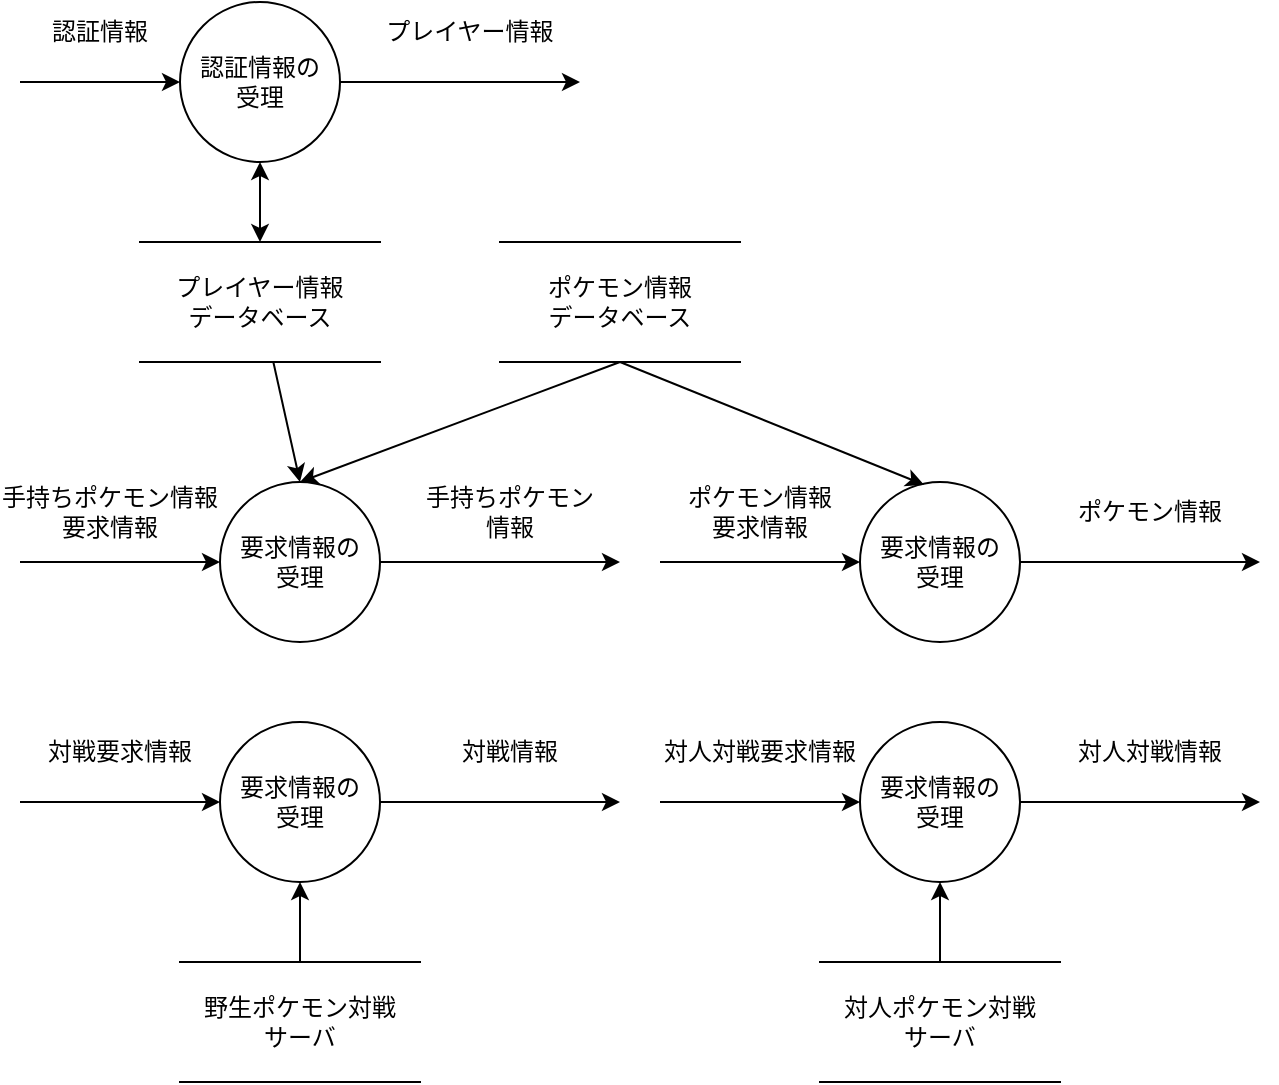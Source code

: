 <mxfile>
    <diagram id="LffPpHVxhJa063XRoQPR" name="Page-1">
        <mxGraphModel dx="906" dy="659" grid="1" gridSize="10" guides="1" tooltips="1" connect="1" arrows="1" fold="1" page="1" pageScale="1" pageWidth="850" pageHeight="1100" math="0" shadow="0">
            <root>
                <mxCell id="0"/>
                <mxCell id="1" parent="0"/>
                <mxCell id="36" style="edgeStyle=none;html=1;" edge="1" parent="1" source="31">
                    <mxGeometry relative="1" as="geometry">
                        <mxPoint x="360" y="120" as="targetPoint"/>
                    </mxGeometry>
                </mxCell>
                <mxCell id="31" value="認証情報の&lt;div&gt;受理&lt;/div&gt;" style="ellipse;whiteSpace=wrap;html=1;aspect=fixed;" vertex="1" parent="1">
                    <mxGeometry x="160" y="80" width="80" height="80" as="geometry"/>
                </mxCell>
                <mxCell id="32" value="認証情報" style="text;html=1;align=center;verticalAlign=middle;whiteSpace=wrap;rounded=0;" vertex="1" parent="1">
                    <mxGeometry x="80" y="80" width="80" height="30" as="geometry"/>
                </mxCell>
                <mxCell id="34" value="" style="endArrow=classic;html=1;entryX=0;entryY=0.5;entryDx=0;entryDy=0;" edge="1" parent="1" target="31">
                    <mxGeometry width="50" height="50" relative="1" as="geometry">
                        <mxPoint x="80" y="120" as="sourcePoint"/>
                        <mxPoint x="120" y="120" as="targetPoint"/>
                    </mxGeometry>
                </mxCell>
                <mxCell id="54" style="edgeStyle=none;html=1;entryX=0.5;entryY=0;entryDx=0;entryDy=0;" edge="1" parent="1" source="37" target="50">
                    <mxGeometry relative="1" as="geometry"/>
                </mxCell>
                <mxCell id="37" value="プレイヤー情報&lt;div&gt;データベース&lt;/div&gt;" style="shape=partialRectangle;whiteSpace=wrap;html=1;left=0;right=0;fillColor=none;" vertex="1" parent="1">
                    <mxGeometry x="140" y="200" width="120" height="60" as="geometry"/>
                </mxCell>
                <mxCell id="39" value="" style="endArrow=classic;startArrow=classic;html=1;entryX=0.5;entryY=1;entryDx=0;entryDy=0;exitX=0.5;exitY=0;exitDx=0;exitDy=0;" edge="1" parent="1" source="37" target="31">
                    <mxGeometry width="50" height="50" relative="1" as="geometry">
                        <mxPoint x="340" y="260" as="sourcePoint"/>
                        <mxPoint x="390" y="210" as="targetPoint"/>
                    </mxGeometry>
                </mxCell>
                <mxCell id="40" value="プレイヤー情報" style="text;html=1;align=center;verticalAlign=middle;whiteSpace=wrap;rounded=0;" vertex="1" parent="1">
                    <mxGeometry x="260" y="80" width="90" height="30" as="geometry"/>
                </mxCell>
                <mxCell id="41" style="edgeStyle=none;html=1;" edge="1" parent="1" source="42">
                    <mxGeometry relative="1" as="geometry">
                        <mxPoint x="700" y="360" as="targetPoint"/>
                    </mxGeometry>
                </mxCell>
                <mxCell id="42" value="要求情報の&lt;div&gt;受理&lt;/div&gt;" style="ellipse;whiteSpace=wrap;html=1;aspect=fixed;" vertex="1" parent="1">
                    <mxGeometry x="500" y="320" width="80" height="80" as="geometry"/>
                </mxCell>
                <mxCell id="43" value="ポケモン情報&lt;div&gt;要求情報&lt;/div&gt;" style="text;html=1;align=center;verticalAlign=middle;whiteSpace=wrap;rounded=0;" vertex="1" parent="1">
                    <mxGeometry x="400" y="320" width="100" height="30" as="geometry"/>
                </mxCell>
                <mxCell id="44" value="" style="endArrow=classic;html=1;entryX=0;entryY=0.5;entryDx=0;entryDy=0;" edge="1" parent="1" target="42">
                    <mxGeometry width="50" height="50" relative="1" as="geometry">
                        <mxPoint x="400" y="360" as="sourcePoint"/>
                        <mxPoint x="460" y="360" as="targetPoint"/>
                    </mxGeometry>
                </mxCell>
                <mxCell id="45" value="ポケモン情報" style="text;html=1;align=center;verticalAlign=middle;whiteSpace=wrap;rounded=0;" vertex="1" parent="1">
                    <mxGeometry x="600" y="320" width="90" height="30" as="geometry"/>
                </mxCell>
                <mxCell id="55" style="edgeStyle=none;html=1;entryX=0.5;entryY=0;entryDx=0;entryDy=0;exitX=0.5;exitY=1;exitDx=0;exitDy=0;" edge="1" parent="1" source="46" target="50">
                    <mxGeometry relative="1" as="geometry"/>
                </mxCell>
                <mxCell id="46" value="ポケモン情報&lt;br&gt;&lt;div&gt;データベース&lt;/div&gt;" style="shape=partialRectangle;whiteSpace=wrap;html=1;left=0;right=0;fillColor=none;" vertex="1" parent="1">
                    <mxGeometry x="320" y="200" width="120" height="60" as="geometry"/>
                </mxCell>
                <mxCell id="48" style="edgeStyle=none;html=1;entryX=0.4;entryY=0.017;entryDx=0;entryDy=0;entryPerimeter=0;exitX=0.5;exitY=1;exitDx=0;exitDy=0;" edge="1" parent="1" source="46" target="42">
                    <mxGeometry relative="1" as="geometry"/>
                </mxCell>
                <mxCell id="49" style="edgeStyle=none;html=1;" edge="1" parent="1" source="50">
                    <mxGeometry relative="1" as="geometry">
                        <mxPoint x="380" y="360" as="targetPoint"/>
                    </mxGeometry>
                </mxCell>
                <mxCell id="50" value="要求情報の&lt;div&gt;受理&lt;/div&gt;" style="ellipse;whiteSpace=wrap;html=1;aspect=fixed;" vertex="1" parent="1">
                    <mxGeometry x="180" y="320" width="80" height="80" as="geometry"/>
                </mxCell>
                <mxCell id="51" value="手持ちポケモン情報&lt;div&gt;要求情報&lt;/div&gt;" style="text;html=1;align=center;verticalAlign=middle;whiteSpace=wrap;rounded=0;" vertex="1" parent="1">
                    <mxGeometry x="70" y="320" width="110" height="30" as="geometry"/>
                </mxCell>
                <mxCell id="52" value="" style="endArrow=classic;html=1;entryX=0;entryY=0.5;entryDx=0;entryDy=0;" edge="1" parent="1" target="50">
                    <mxGeometry width="50" height="50" relative="1" as="geometry">
                        <mxPoint x="80" y="360" as="sourcePoint"/>
                        <mxPoint x="140" y="360" as="targetPoint"/>
                    </mxGeometry>
                </mxCell>
                <mxCell id="53" value="手持ちポケモン情報" style="text;html=1;align=center;verticalAlign=middle;whiteSpace=wrap;rounded=0;" vertex="1" parent="1">
                    <mxGeometry x="280" y="320" width="90" height="30" as="geometry"/>
                </mxCell>
                <mxCell id="56" style="edgeStyle=none;html=1;" edge="1" parent="1" source="57">
                    <mxGeometry relative="1" as="geometry">
                        <mxPoint x="380" y="480" as="targetPoint"/>
                    </mxGeometry>
                </mxCell>
                <mxCell id="57" value="要求情報の&lt;div&gt;受理&lt;/div&gt;" style="ellipse;whiteSpace=wrap;html=1;aspect=fixed;" vertex="1" parent="1">
                    <mxGeometry x="180" y="440" width="80" height="80" as="geometry"/>
                </mxCell>
                <mxCell id="58" value="対戦要求情報" style="text;html=1;align=center;verticalAlign=middle;whiteSpace=wrap;rounded=0;" vertex="1" parent="1">
                    <mxGeometry x="80" y="440" width="100" height="30" as="geometry"/>
                </mxCell>
                <mxCell id="59" value="" style="endArrow=classic;html=1;entryX=0;entryY=0.5;entryDx=0;entryDy=0;" edge="1" parent="1" target="57">
                    <mxGeometry width="50" height="50" relative="1" as="geometry">
                        <mxPoint x="80" y="480" as="sourcePoint"/>
                        <mxPoint x="140" y="480" as="targetPoint"/>
                    </mxGeometry>
                </mxCell>
                <mxCell id="60" value="対戦情報" style="text;html=1;align=center;verticalAlign=middle;whiteSpace=wrap;rounded=0;" vertex="1" parent="1">
                    <mxGeometry x="280" y="440" width="90" height="30" as="geometry"/>
                </mxCell>
                <mxCell id="63" style="edgeStyle=none;html=1;entryX=0.5;entryY=1;entryDx=0;entryDy=0;" edge="1" parent="1" source="61" target="57">
                    <mxGeometry relative="1" as="geometry"/>
                </mxCell>
                <mxCell id="61" value="野生ポケモン対戦&lt;div&gt;サーバ&lt;/div&gt;" style="shape=partialRectangle;whiteSpace=wrap;html=1;left=0;right=0;fillColor=none;" vertex="1" parent="1">
                    <mxGeometry x="160" y="560" width="120" height="60" as="geometry"/>
                </mxCell>
                <mxCell id="64" style="edgeStyle=none;html=1;" edge="1" parent="1" source="65">
                    <mxGeometry relative="1" as="geometry">
                        <mxPoint x="700" y="480" as="targetPoint"/>
                    </mxGeometry>
                </mxCell>
                <mxCell id="65" value="要求情報の&lt;div&gt;受理&lt;/div&gt;" style="ellipse;whiteSpace=wrap;html=1;aspect=fixed;" vertex="1" parent="1">
                    <mxGeometry x="500" y="440" width="80" height="80" as="geometry"/>
                </mxCell>
                <mxCell id="66" value="対人対戦要求情報" style="text;html=1;align=center;verticalAlign=middle;whiteSpace=wrap;rounded=0;" vertex="1" parent="1">
                    <mxGeometry x="400" y="440" width="100" height="30" as="geometry"/>
                </mxCell>
                <mxCell id="67" value="" style="endArrow=classic;html=1;entryX=0;entryY=0.5;entryDx=0;entryDy=0;" edge="1" parent="1" target="65">
                    <mxGeometry width="50" height="50" relative="1" as="geometry">
                        <mxPoint x="400" y="480" as="sourcePoint"/>
                        <mxPoint x="460" y="480" as="targetPoint"/>
                    </mxGeometry>
                </mxCell>
                <mxCell id="68" value="対人対戦情報" style="text;html=1;align=center;verticalAlign=middle;whiteSpace=wrap;rounded=0;" vertex="1" parent="1">
                    <mxGeometry x="600" y="440" width="90" height="30" as="geometry"/>
                </mxCell>
                <mxCell id="69" style="edgeStyle=none;html=1;entryX=0.5;entryY=1;entryDx=0;entryDy=0;" edge="1" parent="1" source="70" target="65">
                    <mxGeometry relative="1" as="geometry"/>
                </mxCell>
                <mxCell id="70" value="対人ポケモン対戦&lt;div&gt;サーバ&lt;/div&gt;" style="shape=partialRectangle;whiteSpace=wrap;html=1;left=0;right=0;fillColor=none;" vertex="1" parent="1">
                    <mxGeometry x="480" y="560" width="120" height="60" as="geometry"/>
                </mxCell>
            </root>
        </mxGraphModel>
    </diagram>
</mxfile>